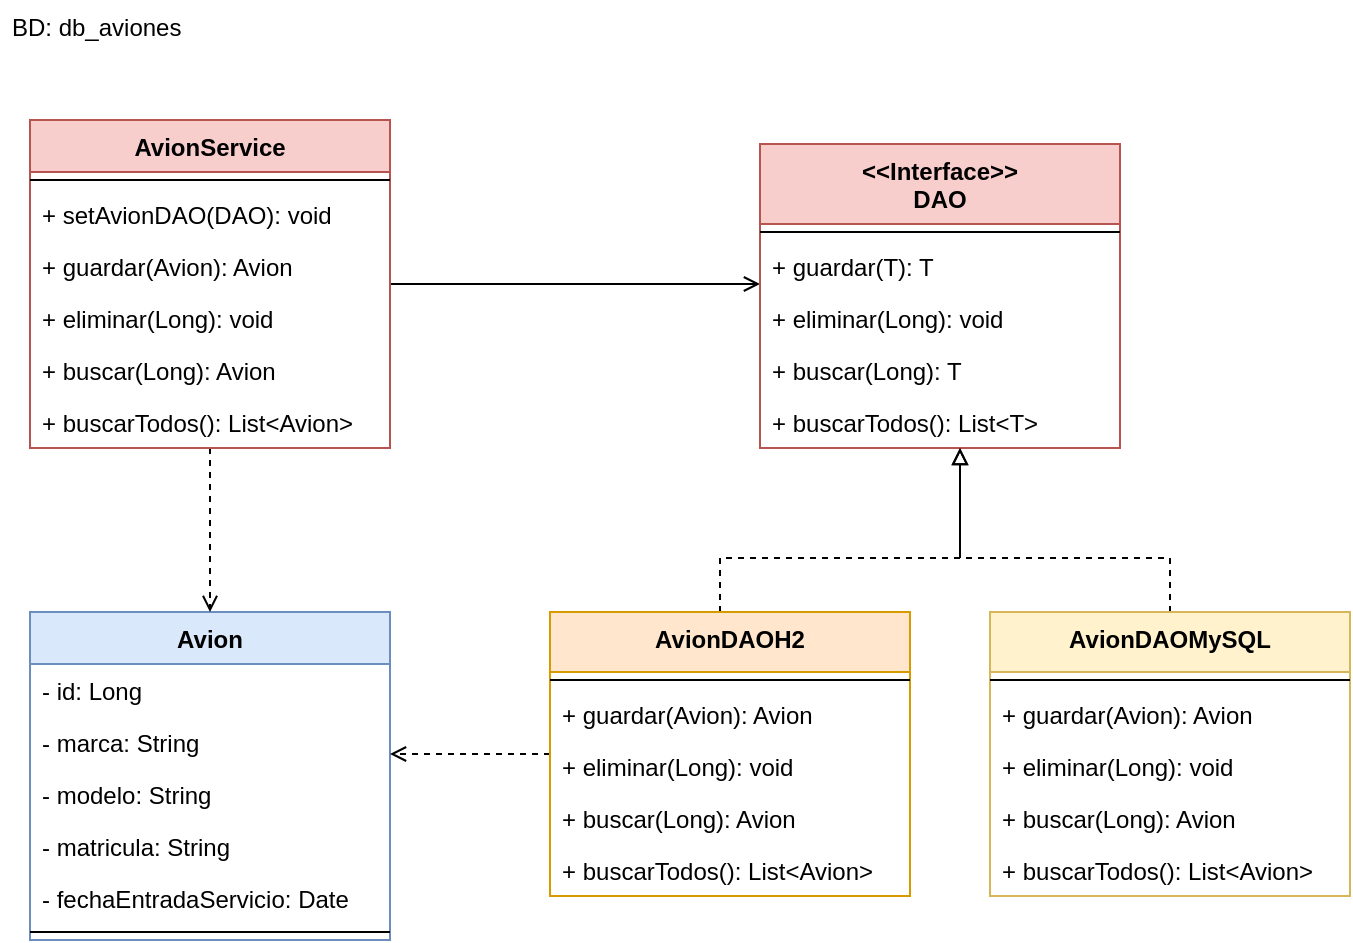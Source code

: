 <mxfile version="18.1.3" type="device"><diagram id="rEcA76yXxzQp4lzvE-qe" name="Page-1"><mxGraphModel dx="1021" dy="668" grid="1" gridSize="10" guides="1" tooltips="1" connect="1" arrows="1" fold="1" page="1" pageScale="1" pageWidth="850" pageHeight="1100" math="0" shadow="0"><root><mxCell id="0"/><mxCell id="1" parent="0"/><mxCell id="o5K6i5JyTh8J_iUcttn_-1" value="Avion" style="swimlane;fontStyle=1;align=center;verticalAlign=top;childLayout=stackLayout;horizontal=1;startSize=26;horizontalStack=0;resizeParent=1;resizeParentMax=0;resizeLast=0;collapsible=1;marginBottom=0;fillColor=#dae8fc;strokeColor=#6c8ebf;" vertex="1" parent="1"><mxGeometry x="95" y="346" width="180" height="164" as="geometry"/></mxCell><mxCell id="o5K6i5JyTh8J_iUcttn_-7" value="- id: Long" style="text;strokeColor=none;fillColor=none;align=left;verticalAlign=top;spacingLeft=4;spacingRight=4;overflow=hidden;rotatable=0;points=[[0,0.5],[1,0.5]];portConstraint=eastwest;" vertex="1" parent="o5K6i5JyTh8J_iUcttn_-1"><mxGeometry y="26" width="180" height="26" as="geometry"/></mxCell><mxCell id="o5K6i5JyTh8J_iUcttn_-5" value="- marca: String" style="text;strokeColor=none;fillColor=none;align=left;verticalAlign=top;spacingLeft=4;spacingRight=4;overflow=hidden;rotatable=0;points=[[0,0.5],[1,0.5]];portConstraint=eastwest;" vertex="1" parent="o5K6i5JyTh8J_iUcttn_-1"><mxGeometry y="52" width="180" height="26" as="geometry"/></mxCell><mxCell id="o5K6i5JyTh8J_iUcttn_-2" value="- modelo: String" style="text;strokeColor=none;fillColor=none;align=left;verticalAlign=top;spacingLeft=4;spacingRight=4;overflow=hidden;rotatable=0;points=[[0,0.5],[1,0.5]];portConstraint=eastwest;" vertex="1" parent="o5K6i5JyTh8J_iUcttn_-1"><mxGeometry y="78" width="180" height="26" as="geometry"/></mxCell><mxCell id="o5K6i5JyTh8J_iUcttn_-6" value="- matricula: String" style="text;strokeColor=none;fillColor=none;align=left;verticalAlign=top;spacingLeft=4;spacingRight=4;overflow=hidden;rotatable=0;points=[[0,0.5],[1,0.5]];portConstraint=eastwest;" vertex="1" parent="o5K6i5JyTh8J_iUcttn_-1"><mxGeometry y="104" width="180" height="26" as="geometry"/></mxCell><mxCell id="o5K6i5JyTh8J_iUcttn_-8" value="- fechaEntradaServicio: Date" style="text;strokeColor=none;fillColor=none;align=left;verticalAlign=top;spacingLeft=4;spacingRight=4;overflow=hidden;rotatable=0;points=[[0,0.5],[1,0.5]];portConstraint=eastwest;" vertex="1" parent="o5K6i5JyTh8J_iUcttn_-1"><mxGeometry y="130" width="180" height="26" as="geometry"/></mxCell><mxCell id="o5K6i5JyTh8J_iUcttn_-3" value="" style="line;strokeWidth=1;fillColor=none;align=left;verticalAlign=middle;spacingTop=-1;spacingLeft=3;spacingRight=3;rotatable=0;labelPosition=right;points=[];portConstraint=eastwest;" vertex="1" parent="o5K6i5JyTh8J_iUcttn_-1"><mxGeometry y="156" width="180" height="8" as="geometry"/></mxCell><mxCell id="o5K6i5JyTh8J_iUcttn_-31" style="edgeStyle=orthogonalEdgeStyle;rounded=0;orthogonalLoop=1;jettySize=auto;html=1;endArrow=open;endFill=0;" edge="1" parent="1" source="o5K6i5JyTh8J_iUcttn_-9" target="o5K6i5JyTh8J_iUcttn_-24"><mxGeometry relative="1" as="geometry"><Array as="points"><mxPoint x="250" y="196"/><mxPoint x="250" y="196"/></Array></mxGeometry></mxCell><mxCell id="o5K6i5JyTh8J_iUcttn_-46" style="edgeStyle=orthogonalEdgeStyle;rounded=0;orthogonalLoop=1;jettySize=auto;html=1;dashed=1;endArrow=open;endFill=0;" edge="1" parent="1" source="o5K6i5JyTh8J_iUcttn_-9" target="o5K6i5JyTh8J_iUcttn_-1"><mxGeometry relative="1" as="geometry"/></mxCell><mxCell id="o5K6i5JyTh8J_iUcttn_-9" value="AvionService" style="swimlane;fontStyle=1;align=center;verticalAlign=top;childLayout=stackLayout;horizontal=1;startSize=26;horizontalStack=0;resizeParent=1;resizeParentMax=0;resizeLast=0;collapsible=1;marginBottom=0;fillColor=#f8cecc;strokeColor=#b85450;" vertex="1" parent="1"><mxGeometry x="95" y="100" width="180" height="164" as="geometry"/></mxCell><mxCell id="o5K6i5JyTh8J_iUcttn_-11" value="" style="line;strokeWidth=1;fillColor=none;align=left;verticalAlign=middle;spacingTop=-1;spacingLeft=3;spacingRight=3;rotatable=0;labelPosition=right;points=[];portConstraint=eastwest;" vertex="1" parent="o5K6i5JyTh8J_iUcttn_-9"><mxGeometry y="26" width="180" height="8" as="geometry"/></mxCell><mxCell id="o5K6i5JyTh8J_iUcttn_-13" value="+ setAvionDAO(DAO): void" style="text;strokeColor=none;fillColor=none;align=left;verticalAlign=top;spacingLeft=4;spacingRight=4;overflow=hidden;rotatable=0;points=[[0,0.5],[1,0.5]];portConstraint=eastwest;" vertex="1" parent="o5K6i5JyTh8J_iUcttn_-9"><mxGeometry y="34" width="180" height="26" as="geometry"/></mxCell><mxCell id="o5K6i5JyTh8J_iUcttn_-12" value="+ guardar(Avion): Avion" style="text;strokeColor=none;fillColor=none;align=left;verticalAlign=top;spacingLeft=4;spacingRight=4;overflow=hidden;rotatable=0;points=[[0,0.5],[1,0.5]];portConstraint=eastwest;" vertex="1" parent="o5K6i5JyTh8J_iUcttn_-9"><mxGeometry y="60" width="180" height="26" as="geometry"/></mxCell><mxCell id="o5K6i5JyTh8J_iUcttn_-16" value="+ eliminar(Long): void" style="text;strokeColor=none;fillColor=none;align=left;verticalAlign=top;spacingLeft=4;spacingRight=4;overflow=hidden;rotatable=0;points=[[0,0.5],[1,0.5]];portConstraint=eastwest;" vertex="1" parent="o5K6i5JyTh8J_iUcttn_-9"><mxGeometry y="86" width="180" height="26" as="geometry"/></mxCell><mxCell id="o5K6i5JyTh8J_iUcttn_-15" value="+ buscar(Long): Avion" style="text;strokeColor=none;fillColor=none;align=left;verticalAlign=top;spacingLeft=4;spacingRight=4;overflow=hidden;rotatable=0;points=[[0,0.5],[1,0.5]];portConstraint=eastwest;" vertex="1" parent="o5K6i5JyTh8J_iUcttn_-9"><mxGeometry y="112" width="180" height="26" as="geometry"/></mxCell><mxCell id="o5K6i5JyTh8J_iUcttn_-14" value="+ buscarTodos(): List&lt;Avion&gt;" style="text;strokeColor=none;fillColor=none;align=left;verticalAlign=top;spacingLeft=4;spacingRight=4;overflow=hidden;rotatable=0;points=[[0,0.5],[1,0.5]];portConstraint=eastwest;" vertex="1" parent="o5K6i5JyTh8J_iUcttn_-9"><mxGeometry y="138" width="180" height="26" as="geometry"/></mxCell><mxCell id="o5K6i5JyTh8J_iUcttn_-24" value="&lt;&lt;Interface&gt;&gt;&#10;DAO" style="swimlane;fontStyle=1;align=center;verticalAlign=top;childLayout=stackLayout;horizontal=1;startSize=40;horizontalStack=0;resizeParent=1;resizeParentMax=0;resizeLast=0;collapsible=1;marginBottom=0;fillColor=#f8cecc;strokeColor=#b85450;" vertex="1" parent="1"><mxGeometry x="460" y="112" width="180" height="152" as="geometry"/></mxCell><mxCell id="o5K6i5JyTh8J_iUcttn_-25" value="" style="line;strokeWidth=1;fillColor=none;align=left;verticalAlign=middle;spacingTop=-1;spacingLeft=3;spacingRight=3;rotatable=0;labelPosition=right;points=[];portConstraint=eastwest;" vertex="1" parent="o5K6i5JyTh8J_iUcttn_-24"><mxGeometry y="40" width="180" height="8" as="geometry"/></mxCell><mxCell id="o5K6i5JyTh8J_iUcttn_-27" value="+ guardar(T): T" style="text;strokeColor=none;fillColor=none;align=left;verticalAlign=top;spacingLeft=4;spacingRight=4;overflow=hidden;rotatable=0;points=[[0,0.5],[1,0.5]];portConstraint=eastwest;" vertex="1" parent="o5K6i5JyTh8J_iUcttn_-24"><mxGeometry y="48" width="180" height="26" as="geometry"/></mxCell><mxCell id="o5K6i5JyTh8J_iUcttn_-28" value="+ eliminar(Long): void" style="text;strokeColor=none;fillColor=none;align=left;verticalAlign=top;spacingLeft=4;spacingRight=4;overflow=hidden;rotatable=0;points=[[0,0.5],[1,0.5]];portConstraint=eastwest;" vertex="1" parent="o5K6i5JyTh8J_iUcttn_-24"><mxGeometry y="74" width="180" height="26" as="geometry"/></mxCell><mxCell id="o5K6i5JyTh8J_iUcttn_-29" value="+ buscar(Long): T" style="text;strokeColor=none;fillColor=none;align=left;verticalAlign=top;spacingLeft=4;spacingRight=4;overflow=hidden;rotatable=0;points=[[0,0.5],[1,0.5]];portConstraint=eastwest;" vertex="1" parent="o5K6i5JyTh8J_iUcttn_-24"><mxGeometry y="100" width="180" height="26" as="geometry"/></mxCell><mxCell id="o5K6i5JyTh8J_iUcttn_-30" value="+ buscarTodos(): List&lt;T&gt;" style="text;strokeColor=none;fillColor=none;align=left;verticalAlign=top;spacingLeft=4;spacingRight=4;overflow=hidden;rotatable=0;points=[[0,0.5],[1,0.5]];portConstraint=eastwest;" vertex="1" parent="o5K6i5JyTh8J_iUcttn_-24"><mxGeometry y="126" width="180" height="26" as="geometry"/></mxCell><mxCell id="o5K6i5JyTh8J_iUcttn_-44" style="edgeStyle=orthogonalEdgeStyle;rounded=0;orthogonalLoop=1;jettySize=auto;html=1;endArrow=block;endFill=0;dashed=1;" edge="1" parent="1" source="o5K6i5JyTh8J_iUcttn_-32" target="o5K6i5JyTh8J_iUcttn_-24"><mxGeometry relative="1" as="geometry"><Array as="points"><mxPoint x="440" y="319"/><mxPoint x="560" y="319"/></Array></mxGeometry></mxCell><mxCell id="o5K6i5JyTh8J_iUcttn_-47" style="edgeStyle=orthogonalEdgeStyle;rounded=0;orthogonalLoop=1;jettySize=auto;html=1;dashed=1;endArrow=open;endFill=0;" edge="1" parent="1" source="o5K6i5JyTh8J_iUcttn_-32" target="o5K6i5JyTh8J_iUcttn_-1"><mxGeometry relative="1" as="geometry"><Array as="points"><mxPoint x="260" y="431"/><mxPoint x="260" y="430"/></Array></mxGeometry></mxCell><mxCell id="o5K6i5JyTh8J_iUcttn_-32" value="AvionDAOH2" style="swimlane;fontStyle=1;align=center;verticalAlign=top;childLayout=stackLayout;horizontal=1;startSize=30;horizontalStack=0;resizeParent=1;resizeParentMax=0;resizeLast=0;collapsible=1;marginBottom=0;fillColor=#ffe6cc;strokeColor=#d79b00;" vertex="1" parent="1"><mxGeometry x="355" y="346" width="180" height="142" as="geometry"/></mxCell><mxCell id="o5K6i5JyTh8J_iUcttn_-33" value="" style="line;strokeWidth=1;fillColor=none;align=left;verticalAlign=middle;spacingTop=-1;spacingLeft=3;spacingRight=3;rotatable=0;labelPosition=right;points=[];portConstraint=eastwest;" vertex="1" parent="o5K6i5JyTh8J_iUcttn_-32"><mxGeometry y="30" width="180" height="8" as="geometry"/></mxCell><mxCell id="o5K6i5JyTh8J_iUcttn_-34" value="+ guardar(Avion): Avion" style="text;strokeColor=none;fillColor=none;align=left;verticalAlign=top;spacingLeft=4;spacingRight=4;overflow=hidden;rotatable=0;points=[[0,0.5],[1,0.5]];portConstraint=eastwest;" vertex="1" parent="o5K6i5JyTh8J_iUcttn_-32"><mxGeometry y="38" width="180" height="26" as="geometry"/></mxCell><mxCell id="o5K6i5JyTh8J_iUcttn_-35" value="+ eliminar(Long): void" style="text;strokeColor=none;fillColor=none;align=left;verticalAlign=top;spacingLeft=4;spacingRight=4;overflow=hidden;rotatable=0;points=[[0,0.5],[1,0.5]];portConstraint=eastwest;" vertex="1" parent="o5K6i5JyTh8J_iUcttn_-32"><mxGeometry y="64" width="180" height="26" as="geometry"/></mxCell><mxCell id="o5K6i5JyTh8J_iUcttn_-36" value="+ buscar(Long): Avion" style="text;strokeColor=none;fillColor=none;align=left;verticalAlign=top;spacingLeft=4;spacingRight=4;overflow=hidden;rotatable=0;points=[[0,0.5],[1,0.5]];portConstraint=eastwest;" vertex="1" parent="o5K6i5JyTh8J_iUcttn_-32"><mxGeometry y="90" width="180" height="26" as="geometry"/></mxCell><mxCell id="o5K6i5JyTh8J_iUcttn_-37" value="+ buscarTodos(): List&lt;Avion&gt;" style="text;strokeColor=none;fillColor=none;align=left;verticalAlign=top;spacingLeft=4;spacingRight=4;overflow=hidden;rotatable=0;points=[[0,0.5],[1,0.5]];portConstraint=eastwest;" vertex="1" parent="o5K6i5JyTh8J_iUcttn_-32"><mxGeometry y="116" width="180" height="26" as="geometry"/></mxCell><mxCell id="o5K6i5JyTh8J_iUcttn_-45" style="edgeStyle=orthogonalEdgeStyle;rounded=0;orthogonalLoop=1;jettySize=auto;html=1;endArrow=block;endFill=0;dashed=1;" edge="1" parent="1" source="o5K6i5JyTh8J_iUcttn_-38" target="o5K6i5JyTh8J_iUcttn_-24"><mxGeometry relative="1" as="geometry"><Array as="points"><mxPoint x="665" y="319"/><mxPoint x="560" y="319"/></Array></mxGeometry></mxCell><mxCell id="o5K6i5JyTh8J_iUcttn_-38" value="AvionDAOMySQL" style="swimlane;fontStyle=1;align=center;verticalAlign=top;childLayout=stackLayout;horizontal=1;startSize=30;horizontalStack=0;resizeParent=1;resizeParentMax=0;resizeLast=0;collapsible=1;marginBottom=0;fillColor=#fff2cc;strokeColor=#d6b656;" vertex="1" parent="1"><mxGeometry x="575" y="346" width="180" height="142" as="geometry"/></mxCell><mxCell id="o5K6i5JyTh8J_iUcttn_-39" value="" style="line;strokeWidth=1;fillColor=none;align=left;verticalAlign=middle;spacingTop=-1;spacingLeft=3;spacingRight=3;rotatable=0;labelPosition=right;points=[];portConstraint=eastwest;" vertex="1" parent="o5K6i5JyTh8J_iUcttn_-38"><mxGeometry y="30" width="180" height="8" as="geometry"/></mxCell><mxCell id="o5K6i5JyTh8J_iUcttn_-40" value="+ guardar(Avion): Avion" style="text;strokeColor=none;fillColor=none;align=left;verticalAlign=top;spacingLeft=4;spacingRight=4;overflow=hidden;rotatable=0;points=[[0,0.5],[1,0.5]];portConstraint=eastwest;" vertex="1" parent="o5K6i5JyTh8J_iUcttn_-38"><mxGeometry y="38" width="180" height="26" as="geometry"/></mxCell><mxCell id="o5K6i5JyTh8J_iUcttn_-41" value="+ eliminar(Long): void" style="text;strokeColor=none;fillColor=none;align=left;verticalAlign=top;spacingLeft=4;spacingRight=4;overflow=hidden;rotatable=0;points=[[0,0.5],[1,0.5]];portConstraint=eastwest;" vertex="1" parent="o5K6i5JyTh8J_iUcttn_-38"><mxGeometry y="64" width="180" height="26" as="geometry"/></mxCell><mxCell id="o5K6i5JyTh8J_iUcttn_-42" value="+ buscar(Long): Avion" style="text;strokeColor=none;fillColor=none;align=left;verticalAlign=top;spacingLeft=4;spacingRight=4;overflow=hidden;rotatable=0;points=[[0,0.5],[1,0.5]];portConstraint=eastwest;" vertex="1" parent="o5K6i5JyTh8J_iUcttn_-38"><mxGeometry y="90" width="180" height="26" as="geometry"/></mxCell><mxCell id="o5K6i5JyTh8J_iUcttn_-43" value="+ buscarTodos(): List&lt;Avion&gt;" style="text;strokeColor=none;fillColor=none;align=left;verticalAlign=top;spacingLeft=4;spacingRight=4;overflow=hidden;rotatable=0;points=[[0,0.5],[1,0.5]];portConstraint=eastwest;" vertex="1" parent="o5K6i5JyTh8J_iUcttn_-38"><mxGeometry y="116" width="180" height="26" as="geometry"/></mxCell><mxCell id="o5K6i5JyTh8J_iUcttn_-48" value="BD: db_aviones" style="text;strokeColor=none;fillColor=none;align=left;verticalAlign=top;spacingLeft=4;spacingRight=4;overflow=hidden;rotatable=0;points=[[0,0.5],[1,0.5]];portConstraint=eastwest;" vertex="1" parent="1"><mxGeometry x="80" y="40" width="100" height="26" as="geometry"/></mxCell></root></mxGraphModel></diagram></mxfile>